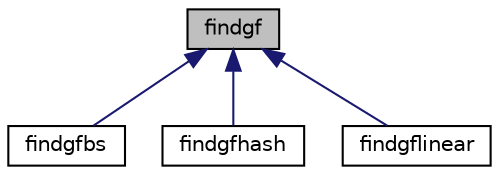 digraph "findgf"
{
  edge [fontname="Helvetica",fontsize="10",labelfontname="Helvetica",labelfontsize="10"];
  node [fontname="Helvetica",fontsize="10",shape=record];
  Node1 [label="findgf",height=0.2,width=0.4,color="black", fillcolor="grey75", style="filled", fontcolor="black"];
  Node1 -> Node2 [dir="back",color="midnightblue",fontsize="10",style="solid",fontname="Helvetica"];
  Node2 [label="findgfbs",height=0.2,width=0.4,color="black", fillcolor="white", style="filled",URL="$classfindgfbs.html",tooltip="Class findgfbs. "];
  Node1 -> Node3 [dir="back",color="midnightblue",fontsize="10",style="solid",fontname="Helvetica"];
  Node3 [label="findgfhash",height=0.2,width=0.4,color="black", fillcolor="white", style="filled",URL="$classfindgfhash.html",tooltip="Class findgfhash. "];
  Node1 -> Node4 [dir="back",color="midnightblue",fontsize="10",style="solid",fontname="Helvetica"];
  Node4 [label="findgflinear",height=0.2,width=0.4,color="black", fillcolor="white", style="filled",URL="$classfindgflinear.html",tooltip="Class findgflinear. "];
}
